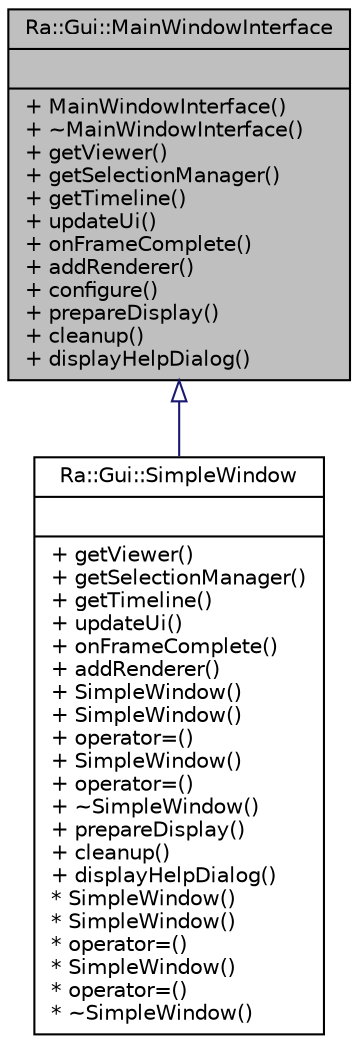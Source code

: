 digraph "Ra::Gui::MainWindowInterface"
{
 // INTERACTIVE_SVG=YES
 // LATEX_PDF_SIZE
  edge [fontname="Helvetica",fontsize="10",labelfontname="Helvetica",labelfontsize="10"];
  node [fontname="Helvetica",fontsize="10",shape=record];
  Node1 [label="{Ra::Gui::MainWindowInterface\n||+ MainWindowInterface()\l+ ~MainWindowInterface()\l+ getViewer()\l+ getSelectionManager()\l+ getTimeline()\l+ updateUi()\l+ onFrameComplete()\l+ addRenderer()\l+ configure()\l+ prepareDisplay()\l+ cleanup()\l+ displayHelpDialog()\l}",height=0.2,width=0.4,color="black", fillcolor="grey75", style="filled", fontcolor="black",tooltip=" "];
  Node1 -> Node2 [dir="back",color="midnightblue",fontsize="10",style="solid",arrowtail="onormal",fontname="Helvetica"];
  Node2 [label="{Ra::Gui::SimpleWindow\n||+ getViewer()\l+ getSelectionManager()\l+ getTimeline()\l+ updateUi()\l+ onFrameComplete()\l+ addRenderer()\l+ SimpleWindow()\l+ SimpleWindow()\l+ operator=()\l+ SimpleWindow()\l+ operator=()\l+ ~SimpleWindow()\l+ prepareDisplay()\l+ cleanup()\l+ displayHelpDialog()\l* SimpleWindow()\l* SimpleWindow()\l* operator=()\l* SimpleWindow()\l* operator=()\l* ~SimpleWindow()\l}",height=0.2,width=0.4,color="black", fillcolor="white", style="filled",URL="$classRa_1_1Gui_1_1SimpleWindow.html",tooltip=" "];
}
